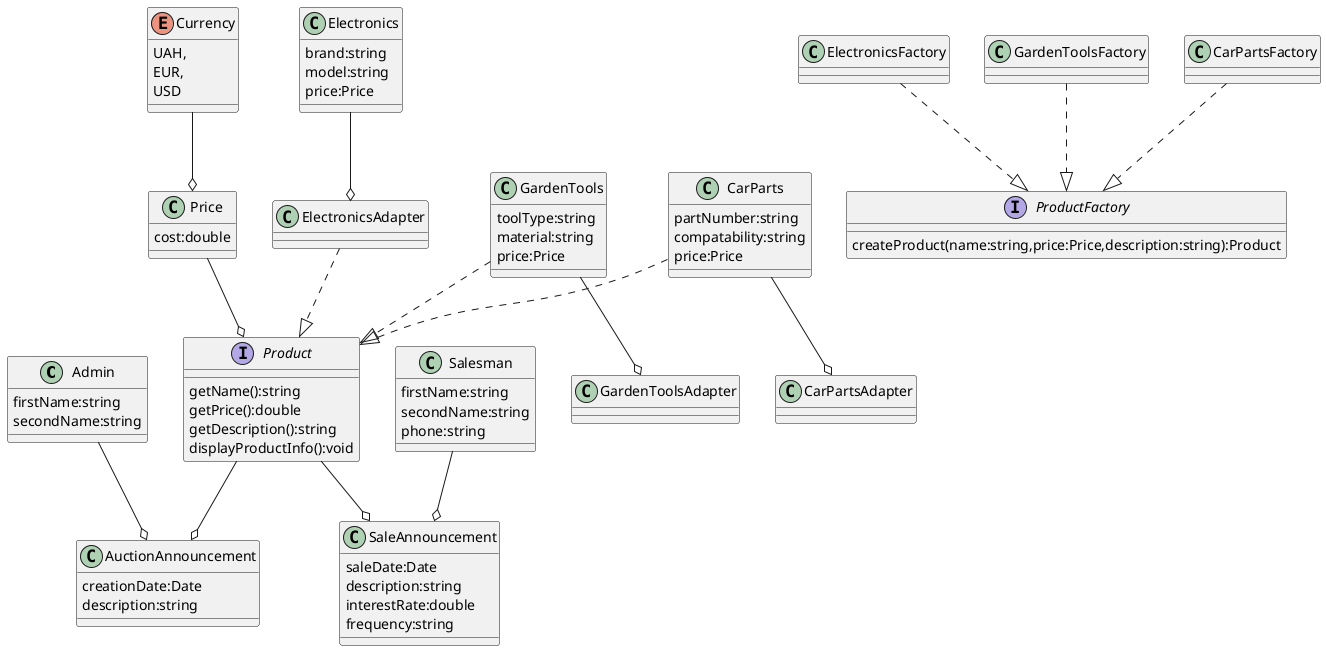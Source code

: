 @startuml
'https://plantuml.com/class-diagram

class Admin {
firstName:string
secondName:string
}

enum Currency{
UAH,
EUR,
USD
}

class Price{
cost:double
}

interface Product{
getName():string
getPrice():double
getDescription():string
displayProductInfo():void
}

interface ProductFactory{
createProduct(name:string,price:Price,description:string):Product
}

class Electronics{
brand:string
model:string
price:Price
}

class GardenTools{
toolType:string
material:string
price:Price
}

class CarParts{
partNumber:string
compatability:string
price:Price
}

class ElectronicsFactory{
}

class GardenToolsFactory{
}

class CarPartsFactory{
}

class ElectronicsAdapter{
}

class GardenToolsAdapter{
}

class CarPartsAdapter{
}

class AuctionAnnouncement{
creationDate:Date
description:string
}

class Salesman{
firstName:string
secondName:string
phone:string
}

class SaleAnnouncement{
saleDate:Date
description:string
interestRate:double
frequency:string
}

Admin --o AuctionAnnouncement
Product --o AuctionAnnouncement
Currency --o Price
Price --o Product
Salesman --o SaleAnnouncement
Product --o SaleAnnouncement
Electronics --o ElectronicsAdapter
ElectronicsAdapter ..|> Product
GardenTools --o GardenToolsAdapter
GardenTools ..|> Product
CarParts --o CarPartsAdapter
CarParts ..|> Product
ElectronicsFactory ..|> ProductFactory
GardenToolsFactory ..|> ProductFactory
CarPartsFactory ..|> ProductFactory
@enduml
